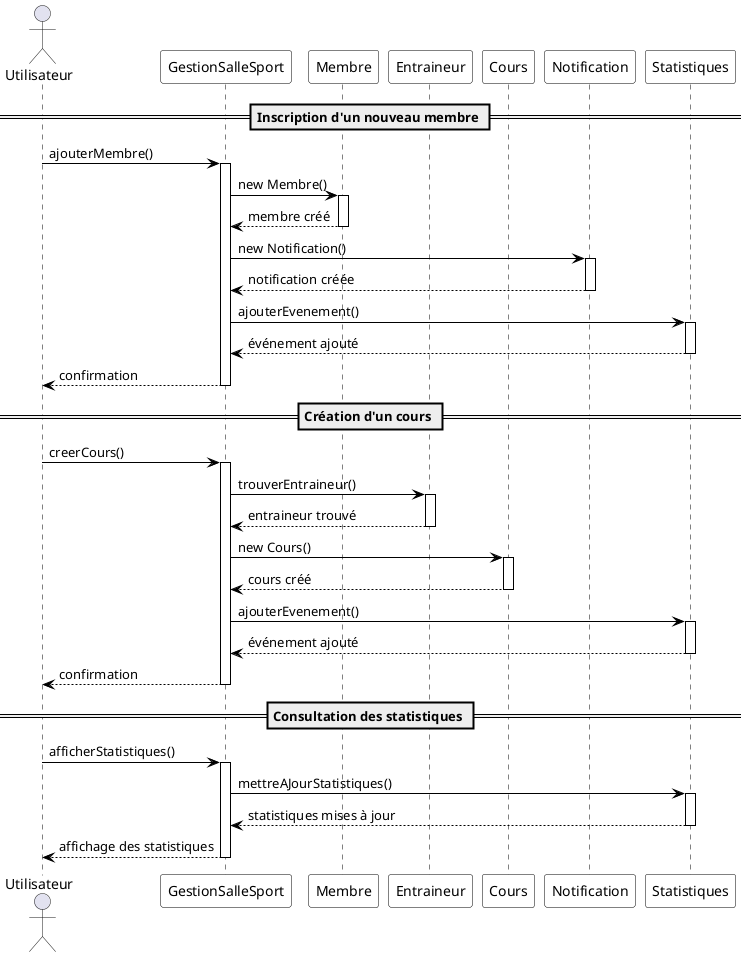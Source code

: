 @startuml

' Style du diagramme
skinparam sequence {
    ArrowColor Black
    LifeLineBorderColor Black
    ParticipantBorderColor Black
    ParticipantBackgroundColor White
}

actor Utilisateur
participant "GestionSalleSport" as GSS
participant "Membre" as M
participant "Entraineur" as E
participant "Cours" as C
participant "Notification" as N
participant "Statistiques" as S

== Inscription d'un nouveau membre ==

Utilisateur -> GSS : ajouterMembre()
activate GSS
GSS -> M : new Membre()
activate M
M --> GSS : membre créé
deactivate M

GSS -> N : new Notification()
activate N
N --> GSS : notification créée
deactivate N

GSS -> S : ajouterEvenement()
activate S
S --> GSS : événement ajouté
deactivate S

GSS --> Utilisateur : confirmation
deactivate GSS

== Création d'un cours ==

Utilisateur -> GSS : creerCours()
activate GSS
GSS -> E : trouverEntraineur()
activate E
E --> GSS : entraineur trouvé
deactivate E

GSS -> C : new Cours()
activate C
C --> GSS : cours créé
deactivate C

GSS -> S : ajouterEvenement()
activate S
S --> GSS : événement ajouté
deactivate S

GSS --> Utilisateur : confirmation
deactivate GSS

== Consultation des statistiques ==

Utilisateur -> GSS : afficherStatistiques()
activate GSS
GSS -> S : mettreAJourStatistiques()
activate S
S --> GSS : statistiques mises à jour
deactivate S

GSS --> Utilisateur : affichage des statistiques
deactivate GSS

@enduml 